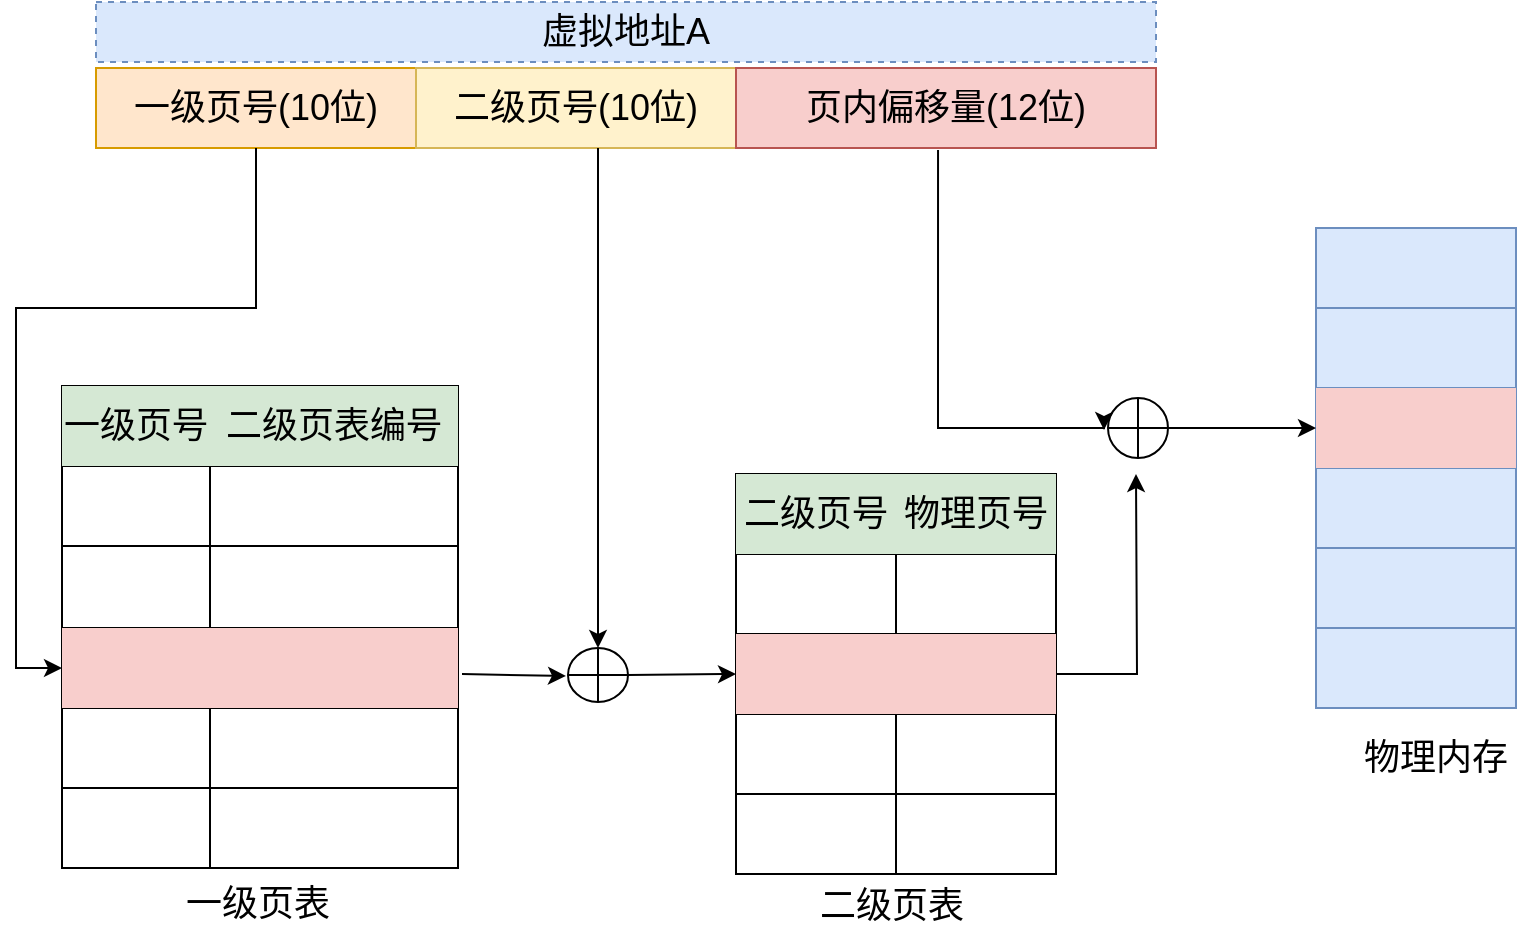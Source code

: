 <mxfile version="21.6.6" type="github">
  <diagram name="第 1 页" id="KKkO62RH176LLWH5jWOu">
    <mxGraphModel dx="880" dy="446" grid="1" gridSize="10" guides="1" tooltips="1" connect="1" arrows="1" fold="1" page="1" pageScale="1" pageWidth="827" pageHeight="1169" math="0" shadow="0">
      <root>
        <mxCell id="0" />
        <mxCell id="1" parent="0" />
        <mxCell id="-ZaLptZrlX2X9f9rPi4m-1" value="一级页号(10位)" style="rounded=0;whiteSpace=wrap;html=1;fontSize=18;fillColor=#ffe6cc;strokeColor=#d79b00;" parent="1" vertex="1">
          <mxGeometry x="80" y="200" width="160" height="40" as="geometry" />
        </mxCell>
        <mxCell id="-ZaLptZrlX2X9f9rPi4m-2" value="二级页号(10位)" style="rounded=0;whiteSpace=wrap;html=1;fontSize=18;fillColor=#fff2cc;strokeColor=#d6b656;" parent="1" vertex="1">
          <mxGeometry x="240" y="200" width="160" height="40" as="geometry" />
        </mxCell>
        <mxCell id="-ZaLptZrlX2X9f9rPi4m-3" value="页内偏移量(12位)" style="rounded=0;whiteSpace=wrap;html=1;fontSize=18;fillColor=#f8cecc;strokeColor=#b85450;" parent="1" vertex="1">
          <mxGeometry x="400" y="200" width="210" height="40" as="geometry" />
        </mxCell>
        <mxCell id="-ZaLptZrlX2X9f9rPi4m-5" value="虚拟地址A" style="text;html=1;strokeColor=#6c8ebf;fillColor=#dae8fc;align=center;verticalAlign=middle;whiteSpace=wrap;rounded=0;dashed=1;fontSize=18;" parent="1" vertex="1">
          <mxGeometry x="80" y="167" width="530" height="30" as="geometry" />
        </mxCell>
        <mxCell id="-ZaLptZrlX2X9f9rPi4m-6" value="" style="shape=table;startSize=0;container=1;collapsible=0;childLayout=tableLayout;fontSize=18;" parent="1" vertex="1">
          <mxGeometry x="63" y="359" width="198" height="241" as="geometry" />
        </mxCell>
        <mxCell id="-ZaLptZrlX2X9f9rPi4m-7" value="" style="shape=tableRow;horizontal=0;startSize=0;swimlaneHead=0;swimlaneBody=0;strokeColor=inherit;top=0;left=0;bottom=0;right=0;collapsible=0;dropTarget=0;fillColor=none;points=[[0,0.5],[1,0.5]];portConstraint=eastwest;fontSize=18;" parent="-ZaLptZrlX2X9f9rPi4m-6" vertex="1">
          <mxGeometry width="198" height="40" as="geometry" />
        </mxCell>
        <mxCell id="-ZaLptZrlX2X9f9rPi4m-8" value="一级页号" style="shape=partialRectangle;html=1;whiteSpace=wrap;connectable=0;strokeColor=#82b366;overflow=hidden;fillColor=#d5e8d4;top=0;left=0;bottom=0;right=0;pointerEvents=1;fontSize=18;" parent="-ZaLptZrlX2X9f9rPi4m-7" vertex="1">
          <mxGeometry width="74" height="40" as="geometry">
            <mxRectangle width="74" height="40" as="alternateBounds" />
          </mxGeometry>
        </mxCell>
        <mxCell id="-ZaLptZrlX2X9f9rPi4m-9" value="二级页表编号" style="shape=partialRectangle;html=1;whiteSpace=wrap;connectable=0;strokeColor=#82b366;overflow=hidden;fillColor=#d5e8d4;top=0;left=0;bottom=0;right=0;pointerEvents=1;fontSize=18;" parent="-ZaLptZrlX2X9f9rPi4m-7" vertex="1">
          <mxGeometry x="74" width="124" height="40" as="geometry">
            <mxRectangle width="124" height="40" as="alternateBounds" />
          </mxGeometry>
        </mxCell>
        <mxCell id="-ZaLptZrlX2X9f9rPi4m-10" value="" style="shape=tableRow;horizontal=0;startSize=0;swimlaneHead=0;swimlaneBody=0;strokeColor=inherit;top=0;left=0;bottom=0;right=0;collapsible=0;dropTarget=0;fillColor=none;points=[[0,0.5],[1,0.5]];portConstraint=eastwest;fontSize=18;" parent="-ZaLptZrlX2X9f9rPi4m-6" vertex="1">
          <mxGeometry y="40" width="198" height="40" as="geometry" />
        </mxCell>
        <mxCell id="-ZaLptZrlX2X9f9rPi4m-11" value="" style="shape=partialRectangle;html=1;whiteSpace=wrap;connectable=0;strokeColor=inherit;overflow=hidden;fillColor=none;top=0;left=0;bottom=0;right=0;pointerEvents=1;fontSize=18;" parent="-ZaLptZrlX2X9f9rPi4m-10" vertex="1">
          <mxGeometry width="74" height="40" as="geometry">
            <mxRectangle width="74" height="40" as="alternateBounds" />
          </mxGeometry>
        </mxCell>
        <mxCell id="-ZaLptZrlX2X9f9rPi4m-12" value="" style="shape=partialRectangle;html=1;whiteSpace=wrap;connectable=0;strokeColor=inherit;overflow=hidden;fillColor=none;top=0;left=0;bottom=0;right=0;pointerEvents=1;fontSize=18;" parent="-ZaLptZrlX2X9f9rPi4m-10" vertex="1">
          <mxGeometry x="74" width="124" height="40" as="geometry">
            <mxRectangle width="124" height="40" as="alternateBounds" />
          </mxGeometry>
        </mxCell>
        <mxCell id="-ZaLptZrlX2X9f9rPi4m-13" value="" style="shape=tableRow;horizontal=0;startSize=0;swimlaneHead=0;swimlaneBody=0;strokeColor=inherit;top=0;left=0;bottom=0;right=0;collapsible=0;dropTarget=0;fillColor=none;points=[[0,0.5],[1,0.5]];portConstraint=eastwest;fontSize=18;" parent="-ZaLptZrlX2X9f9rPi4m-6" vertex="1">
          <mxGeometry y="80" width="198" height="41" as="geometry" />
        </mxCell>
        <mxCell id="-ZaLptZrlX2X9f9rPi4m-14" value="" style="shape=partialRectangle;html=1;whiteSpace=wrap;connectable=0;strokeColor=inherit;overflow=hidden;fillColor=none;top=0;left=0;bottom=0;right=0;pointerEvents=1;fontSize=18;" parent="-ZaLptZrlX2X9f9rPi4m-13" vertex="1">
          <mxGeometry width="74" height="41" as="geometry">
            <mxRectangle width="74" height="41" as="alternateBounds" />
          </mxGeometry>
        </mxCell>
        <mxCell id="-ZaLptZrlX2X9f9rPi4m-15" value="" style="shape=partialRectangle;html=1;whiteSpace=wrap;connectable=0;strokeColor=inherit;overflow=hidden;fillColor=none;top=0;left=0;bottom=0;right=0;pointerEvents=1;fontSize=18;" parent="-ZaLptZrlX2X9f9rPi4m-13" vertex="1">
          <mxGeometry x="74" width="124" height="41" as="geometry">
            <mxRectangle width="124" height="41" as="alternateBounds" />
          </mxGeometry>
        </mxCell>
        <mxCell id="-ZaLptZrlX2X9f9rPi4m-16" value="" style="shape=tableRow;horizontal=0;startSize=0;swimlaneHead=0;swimlaneBody=0;strokeColor=inherit;top=0;left=0;bottom=0;right=0;collapsible=0;dropTarget=0;fillColor=none;points=[[0,0.5],[1,0.5]];portConstraint=eastwest;fontSize=18;" parent="-ZaLptZrlX2X9f9rPi4m-6" vertex="1">
          <mxGeometry y="121" width="198" height="40" as="geometry" />
        </mxCell>
        <mxCell id="-ZaLptZrlX2X9f9rPi4m-17" value="" style="shape=partialRectangle;html=1;whiteSpace=wrap;connectable=0;strokeColor=#b85450;overflow=hidden;fillColor=#f8cecc;top=0;left=0;bottom=0;right=0;pointerEvents=1;fontSize=18;" parent="-ZaLptZrlX2X9f9rPi4m-16" vertex="1">
          <mxGeometry width="74" height="40" as="geometry">
            <mxRectangle width="74" height="40" as="alternateBounds" />
          </mxGeometry>
        </mxCell>
        <mxCell id="-ZaLptZrlX2X9f9rPi4m-18" value="" style="shape=partialRectangle;html=1;whiteSpace=wrap;connectable=0;strokeColor=#b85450;overflow=hidden;fillColor=#f8cecc;top=0;left=0;bottom=0;right=0;pointerEvents=1;fontSize=18;" parent="-ZaLptZrlX2X9f9rPi4m-16" vertex="1">
          <mxGeometry x="74" width="124" height="40" as="geometry">
            <mxRectangle width="124" height="40" as="alternateBounds" />
          </mxGeometry>
        </mxCell>
        <mxCell id="-ZaLptZrlX2X9f9rPi4m-81" value="" style="shape=tableRow;horizontal=0;startSize=0;swimlaneHead=0;swimlaneBody=0;strokeColor=inherit;top=0;left=0;bottom=0;right=0;collapsible=0;dropTarget=0;fillColor=none;points=[[0,0.5],[1,0.5]];portConstraint=eastwest;fontSize=18;" parent="-ZaLptZrlX2X9f9rPi4m-6" vertex="1">
          <mxGeometry y="161" width="198" height="40" as="geometry" />
        </mxCell>
        <mxCell id="-ZaLptZrlX2X9f9rPi4m-82" value="" style="shape=partialRectangle;html=1;whiteSpace=wrap;connectable=0;strokeColor=inherit;overflow=hidden;fillColor=none;top=0;left=0;bottom=0;right=0;pointerEvents=1;fontSize=18;" parent="-ZaLptZrlX2X9f9rPi4m-81" vertex="1">
          <mxGeometry width="74" height="40" as="geometry">
            <mxRectangle width="74" height="40" as="alternateBounds" />
          </mxGeometry>
        </mxCell>
        <mxCell id="-ZaLptZrlX2X9f9rPi4m-83" value="" style="shape=partialRectangle;html=1;whiteSpace=wrap;connectable=0;strokeColor=inherit;overflow=hidden;fillColor=none;top=0;left=0;bottom=0;right=0;pointerEvents=1;fontSize=18;" parent="-ZaLptZrlX2X9f9rPi4m-81" vertex="1">
          <mxGeometry x="74" width="124" height="40" as="geometry">
            <mxRectangle width="124" height="40" as="alternateBounds" />
          </mxGeometry>
        </mxCell>
        <mxCell id="-ZaLptZrlX2X9f9rPi4m-19" value="" style="shape=tableRow;horizontal=0;startSize=0;swimlaneHead=0;swimlaneBody=0;strokeColor=inherit;top=0;left=0;bottom=0;right=0;collapsible=0;dropTarget=0;fillColor=none;points=[[0,0.5],[1,0.5]];portConstraint=eastwest;fontSize=18;" parent="-ZaLptZrlX2X9f9rPi4m-6" vertex="1">
          <mxGeometry y="201" width="198" height="40" as="geometry" />
        </mxCell>
        <mxCell id="-ZaLptZrlX2X9f9rPi4m-20" value="" style="shape=partialRectangle;html=1;whiteSpace=wrap;connectable=0;strokeColor=inherit;overflow=hidden;fillColor=none;top=0;left=0;bottom=0;right=0;pointerEvents=1;fontSize=18;" parent="-ZaLptZrlX2X9f9rPi4m-19" vertex="1">
          <mxGeometry width="74" height="40" as="geometry">
            <mxRectangle width="74" height="40" as="alternateBounds" />
          </mxGeometry>
        </mxCell>
        <mxCell id="-ZaLptZrlX2X9f9rPi4m-21" value="" style="shape=partialRectangle;html=1;whiteSpace=wrap;connectable=0;strokeColor=inherit;overflow=hidden;fillColor=none;top=0;left=0;bottom=0;right=0;pointerEvents=1;fontSize=18;" parent="-ZaLptZrlX2X9f9rPi4m-19" vertex="1">
          <mxGeometry x="74" width="124" height="40" as="geometry">
            <mxRectangle width="124" height="40" as="alternateBounds" />
          </mxGeometry>
        </mxCell>
        <mxCell id="-ZaLptZrlX2X9f9rPi4m-22" value="" style="endArrow=classic;html=1;rounded=0;exitX=0.5;exitY=1;exitDx=0;exitDy=0;entryX=0;entryY=0.5;entryDx=0;entryDy=0;edgeStyle=orthogonalEdgeStyle;fontSize=18;" parent="1" source="-ZaLptZrlX2X9f9rPi4m-1" target="-ZaLptZrlX2X9f9rPi4m-16" edge="1">
          <mxGeometry width="50" height="50" relative="1" as="geometry">
            <mxPoint x="390" y="360" as="sourcePoint" />
            <mxPoint x="440" y="310" as="targetPoint" />
            <Array as="points">
              <mxPoint x="160" y="320" />
              <mxPoint x="40" y="320" />
              <mxPoint x="40" y="500" />
            </Array>
          </mxGeometry>
        </mxCell>
        <mxCell id="-ZaLptZrlX2X9f9rPi4m-23" value="" style="shape=table;startSize=0;container=1;collapsible=0;childLayout=tableLayout;fontSize=18;" parent="1" vertex="1">
          <mxGeometry x="400" y="403" width="160" height="200" as="geometry" />
        </mxCell>
        <mxCell id="-ZaLptZrlX2X9f9rPi4m-24" value="" style="shape=tableRow;horizontal=0;startSize=0;swimlaneHead=0;swimlaneBody=0;strokeColor=inherit;top=0;left=0;bottom=0;right=0;collapsible=0;dropTarget=0;fillColor=none;points=[[0,0.5],[1,0.5]];portConstraint=eastwest;fontSize=18;" parent="-ZaLptZrlX2X9f9rPi4m-23" vertex="1">
          <mxGeometry width="160" height="40" as="geometry" />
        </mxCell>
        <mxCell id="-ZaLptZrlX2X9f9rPi4m-25" value="二级页号" style="shape=partialRectangle;html=1;whiteSpace=wrap;connectable=0;strokeColor=#82b366;overflow=hidden;fillColor=#d5e8d4;top=0;left=0;bottom=0;right=0;pointerEvents=1;fontSize=18;" parent="-ZaLptZrlX2X9f9rPi4m-24" vertex="1">
          <mxGeometry width="80" height="40" as="geometry">
            <mxRectangle width="80" height="40" as="alternateBounds" />
          </mxGeometry>
        </mxCell>
        <mxCell id="-ZaLptZrlX2X9f9rPi4m-26" value="物理页号" style="shape=partialRectangle;html=1;whiteSpace=wrap;connectable=0;strokeColor=#82b366;overflow=hidden;fillColor=#d5e8d4;top=0;left=0;bottom=0;right=0;pointerEvents=1;fontSize=18;" parent="-ZaLptZrlX2X9f9rPi4m-24" vertex="1">
          <mxGeometry x="80" width="80" height="40" as="geometry">
            <mxRectangle width="80" height="40" as="alternateBounds" />
          </mxGeometry>
        </mxCell>
        <mxCell id="-ZaLptZrlX2X9f9rPi4m-27" value="" style="shape=tableRow;horizontal=0;startSize=0;swimlaneHead=0;swimlaneBody=0;strokeColor=inherit;top=0;left=0;bottom=0;right=0;collapsible=0;dropTarget=0;fillColor=none;points=[[0,0.5],[1,0.5]];portConstraint=eastwest;fontSize=18;" parent="-ZaLptZrlX2X9f9rPi4m-23" vertex="1">
          <mxGeometry y="40" width="160" height="40" as="geometry" />
        </mxCell>
        <mxCell id="-ZaLptZrlX2X9f9rPi4m-28" value="" style="shape=partialRectangle;html=1;whiteSpace=wrap;connectable=0;strokeColor=inherit;overflow=hidden;fillColor=none;top=0;left=0;bottom=0;right=0;pointerEvents=1;fontSize=18;" parent="-ZaLptZrlX2X9f9rPi4m-27" vertex="1">
          <mxGeometry width="80" height="40" as="geometry">
            <mxRectangle width="80" height="40" as="alternateBounds" />
          </mxGeometry>
        </mxCell>
        <mxCell id="-ZaLptZrlX2X9f9rPi4m-29" value="" style="shape=partialRectangle;html=1;whiteSpace=wrap;connectable=0;strokeColor=inherit;overflow=hidden;fillColor=none;top=0;left=0;bottom=0;right=0;pointerEvents=1;fontSize=18;" parent="-ZaLptZrlX2X9f9rPi4m-27" vertex="1">
          <mxGeometry x="80" width="80" height="40" as="geometry">
            <mxRectangle width="80" height="40" as="alternateBounds" />
          </mxGeometry>
        </mxCell>
        <mxCell id="-ZaLptZrlX2X9f9rPi4m-30" value="" style="shape=tableRow;horizontal=0;startSize=0;swimlaneHead=0;swimlaneBody=0;strokeColor=#b85450;top=0;left=0;bottom=0;right=0;collapsible=0;dropTarget=0;fillColor=#f8cecc;points=[[0,0.5],[1,0.5]];portConstraint=eastwest;fontSize=18;" parent="-ZaLptZrlX2X9f9rPi4m-23" vertex="1">
          <mxGeometry y="80" width="160" height="40" as="geometry" />
        </mxCell>
        <mxCell id="-ZaLptZrlX2X9f9rPi4m-31" value="" style="shape=partialRectangle;html=1;whiteSpace=wrap;connectable=0;strokeColor=#b85450;overflow=hidden;fillColor=#f8cecc;top=0;left=0;bottom=0;right=0;pointerEvents=1;fontSize=18;" parent="-ZaLptZrlX2X9f9rPi4m-30" vertex="1">
          <mxGeometry width="80" height="40" as="geometry">
            <mxRectangle width="80" height="40" as="alternateBounds" />
          </mxGeometry>
        </mxCell>
        <mxCell id="-ZaLptZrlX2X9f9rPi4m-32" value="" style="shape=partialRectangle;html=1;whiteSpace=wrap;connectable=0;strokeColor=#b85450;overflow=hidden;fillColor=#f8cecc;top=0;left=0;bottom=0;right=0;pointerEvents=1;fontSize=18;" parent="-ZaLptZrlX2X9f9rPi4m-30" vertex="1">
          <mxGeometry x="80" width="80" height="40" as="geometry">
            <mxRectangle width="80" height="40" as="alternateBounds" />
          </mxGeometry>
        </mxCell>
        <mxCell id="-ZaLptZrlX2X9f9rPi4m-33" value="" style="shape=tableRow;horizontal=0;startSize=0;swimlaneHead=0;swimlaneBody=0;strokeColor=inherit;top=0;left=0;bottom=0;right=0;collapsible=0;dropTarget=0;fillColor=none;points=[[0,0.5],[1,0.5]];portConstraint=eastwest;fontSize=18;" parent="-ZaLptZrlX2X9f9rPi4m-23" vertex="1">
          <mxGeometry y="120" width="160" height="40" as="geometry" />
        </mxCell>
        <mxCell id="-ZaLptZrlX2X9f9rPi4m-34" value="" style="shape=partialRectangle;html=1;whiteSpace=wrap;connectable=0;strokeColor=inherit;overflow=hidden;fillColor=none;top=0;left=0;bottom=0;right=0;pointerEvents=1;fontSize=18;" parent="-ZaLptZrlX2X9f9rPi4m-33" vertex="1">
          <mxGeometry width="80" height="40" as="geometry">
            <mxRectangle width="80" height="40" as="alternateBounds" />
          </mxGeometry>
        </mxCell>
        <mxCell id="-ZaLptZrlX2X9f9rPi4m-35" value="" style="shape=partialRectangle;html=1;whiteSpace=wrap;connectable=0;strokeColor=inherit;overflow=hidden;fillColor=none;top=0;left=0;bottom=0;right=0;pointerEvents=1;fontSize=18;" parent="-ZaLptZrlX2X9f9rPi4m-33" vertex="1">
          <mxGeometry x="80" width="80" height="40" as="geometry">
            <mxRectangle width="80" height="40" as="alternateBounds" />
          </mxGeometry>
        </mxCell>
        <mxCell id="-ZaLptZrlX2X9f9rPi4m-36" value="" style="shape=tableRow;horizontal=0;startSize=0;swimlaneHead=0;swimlaneBody=0;strokeColor=inherit;top=0;left=0;bottom=0;right=0;collapsible=0;dropTarget=0;fillColor=none;points=[[0,0.5],[1,0.5]];portConstraint=eastwest;fontSize=18;" parent="-ZaLptZrlX2X9f9rPi4m-23" vertex="1">
          <mxGeometry y="160" width="160" height="40" as="geometry" />
        </mxCell>
        <mxCell id="-ZaLptZrlX2X9f9rPi4m-37" value="" style="shape=partialRectangle;html=1;whiteSpace=wrap;connectable=0;strokeColor=inherit;overflow=hidden;fillColor=none;top=0;left=0;bottom=0;right=0;pointerEvents=1;fontSize=18;" parent="-ZaLptZrlX2X9f9rPi4m-36" vertex="1">
          <mxGeometry width="80" height="40" as="geometry">
            <mxRectangle width="80" height="40" as="alternateBounds" />
          </mxGeometry>
        </mxCell>
        <mxCell id="-ZaLptZrlX2X9f9rPi4m-38" value="" style="shape=partialRectangle;html=1;whiteSpace=wrap;connectable=0;strokeColor=inherit;overflow=hidden;fillColor=none;top=0;left=0;bottom=0;right=0;pointerEvents=1;fontSize=18;" parent="-ZaLptZrlX2X9f9rPi4m-36" vertex="1">
          <mxGeometry x="80" width="80" height="40" as="geometry">
            <mxRectangle width="80" height="40" as="alternateBounds" />
          </mxGeometry>
        </mxCell>
        <mxCell id="-ZaLptZrlX2X9f9rPi4m-39" value="" style="shape=table;startSize=0;container=1;collapsible=0;childLayout=tableLayout;fillColor=#dae8fc;strokeColor=#6c8ebf;fontSize=18;" parent="1" vertex="1">
          <mxGeometry x="690" y="280" width="100" height="240" as="geometry" />
        </mxCell>
        <mxCell id="-ZaLptZrlX2X9f9rPi4m-40" value="" style="shape=tableRow;horizontal=0;startSize=0;swimlaneHead=0;swimlaneBody=0;strokeColor=inherit;top=0;left=0;bottom=0;right=0;collapsible=0;dropTarget=0;fillColor=none;points=[[0,0.5],[1,0.5]];portConstraint=eastwest;fontSize=18;" parent="-ZaLptZrlX2X9f9rPi4m-39" vertex="1">
          <mxGeometry width="100" height="40" as="geometry" />
        </mxCell>
        <mxCell id="-ZaLptZrlX2X9f9rPi4m-41" value="" style="shape=partialRectangle;html=1;whiteSpace=wrap;connectable=0;strokeColor=inherit;overflow=hidden;fillColor=none;top=0;left=0;bottom=0;right=0;pointerEvents=1;fontSize=18;" parent="-ZaLptZrlX2X9f9rPi4m-40" vertex="1">
          <mxGeometry width="100" height="40" as="geometry">
            <mxRectangle width="100" height="40" as="alternateBounds" />
          </mxGeometry>
        </mxCell>
        <mxCell id="-ZaLptZrlX2X9f9rPi4m-42" value="" style="shape=tableRow;horizontal=0;startSize=0;swimlaneHead=0;swimlaneBody=0;strokeColor=inherit;top=0;left=0;bottom=0;right=0;collapsible=0;dropTarget=0;fillColor=none;points=[[0,0.5],[1,0.5]];portConstraint=eastwest;fontSize=18;" parent="-ZaLptZrlX2X9f9rPi4m-39" vertex="1">
          <mxGeometry y="40" width="100" height="40" as="geometry" />
        </mxCell>
        <mxCell id="-ZaLptZrlX2X9f9rPi4m-43" value="" style="shape=partialRectangle;html=1;whiteSpace=wrap;connectable=0;strokeColor=inherit;overflow=hidden;fillColor=none;top=0;left=0;bottom=0;right=0;pointerEvents=1;fontSize=18;" parent="-ZaLptZrlX2X9f9rPi4m-42" vertex="1">
          <mxGeometry width="100" height="40" as="geometry">
            <mxRectangle width="100" height="40" as="alternateBounds" />
          </mxGeometry>
        </mxCell>
        <mxCell id="-ZaLptZrlX2X9f9rPi4m-44" value="" style="shape=tableRow;horizontal=0;startSize=0;swimlaneHead=0;swimlaneBody=0;strokeColor=inherit;top=0;left=0;bottom=0;right=0;collapsible=0;dropTarget=0;fillColor=none;points=[[0,0.5],[1,0.5]];portConstraint=eastwest;fontSize=18;" parent="-ZaLptZrlX2X9f9rPi4m-39" vertex="1">
          <mxGeometry y="80" width="100" height="40" as="geometry" />
        </mxCell>
        <mxCell id="-ZaLptZrlX2X9f9rPi4m-45" value="" style="shape=partialRectangle;html=1;whiteSpace=wrap;connectable=0;strokeColor=#b85450;overflow=hidden;fillColor=#f8cecc;top=0;left=0;bottom=0;right=0;pointerEvents=1;fontSize=18;" parent="-ZaLptZrlX2X9f9rPi4m-44" vertex="1">
          <mxGeometry width="100" height="40" as="geometry">
            <mxRectangle width="100" height="40" as="alternateBounds" />
          </mxGeometry>
        </mxCell>
        <mxCell id="-ZaLptZrlX2X9f9rPi4m-46" value="" style="shape=tableRow;horizontal=0;startSize=0;swimlaneHead=0;swimlaneBody=0;strokeColor=inherit;top=0;left=0;bottom=0;right=0;collapsible=0;dropTarget=0;fillColor=none;points=[[0,0.5],[1,0.5]];portConstraint=eastwest;fontSize=18;" parent="-ZaLptZrlX2X9f9rPi4m-39" vertex="1">
          <mxGeometry y="120" width="100" height="40" as="geometry" />
        </mxCell>
        <mxCell id="-ZaLptZrlX2X9f9rPi4m-47" value="" style="shape=partialRectangle;html=1;whiteSpace=wrap;connectable=0;strokeColor=inherit;overflow=hidden;fillColor=none;top=0;left=0;bottom=0;right=0;pointerEvents=1;fontSize=18;" parent="-ZaLptZrlX2X9f9rPi4m-46" vertex="1">
          <mxGeometry width="100" height="40" as="geometry">
            <mxRectangle width="100" height="40" as="alternateBounds" />
          </mxGeometry>
        </mxCell>
        <mxCell id="-ZaLptZrlX2X9f9rPi4m-48" value="" style="shape=tableRow;horizontal=0;startSize=0;swimlaneHead=0;swimlaneBody=0;strokeColor=inherit;top=0;left=0;bottom=0;right=0;collapsible=0;dropTarget=0;fillColor=none;points=[[0,0.5],[1,0.5]];portConstraint=eastwest;fontSize=18;" parent="-ZaLptZrlX2X9f9rPi4m-39" vertex="1">
          <mxGeometry y="160" width="100" height="40" as="geometry" />
        </mxCell>
        <mxCell id="-ZaLptZrlX2X9f9rPi4m-49" value="" style="shape=partialRectangle;html=1;whiteSpace=wrap;connectable=0;strokeColor=inherit;overflow=hidden;fillColor=none;top=0;left=0;bottom=0;right=0;pointerEvents=1;fontSize=18;" parent="-ZaLptZrlX2X9f9rPi4m-48" vertex="1">
          <mxGeometry width="100" height="40" as="geometry">
            <mxRectangle width="100" height="40" as="alternateBounds" />
          </mxGeometry>
        </mxCell>
        <mxCell id="-ZaLptZrlX2X9f9rPi4m-50" value="" style="shape=tableRow;horizontal=0;startSize=0;swimlaneHead=0;swimlaneBody=0;strokeColor=inherit;top=0;left=0;bottom=0;right=0;collapsible=0;dropTarget=0;fillColor=none;points=[[0,0.5],[1,0.5]];portConstraint=eastwest;fontSize=18;" parent="-ZaLptZrlX2X9f9rPi4m-39" vertex="1">
          <mxGeometry y="200" width="100" height="40" as="geometry" />
        </mxCell>
        <mxCell id="-ZaLptZrlX2X9f9rPi4m-51" value="" style="shape=partialRectangle;html=1;whiteSpace=wrap;connectable=0;strokeColor=inherit;overflow=hidden;fillColor=none;top=0;left=0;bottom=0;right=0;pointerEvents=1;fontSize=18;" parent="-ZaLptZrlX2X9f9rPi4m-50" vertex="1">
          <mxGeometry width="100" height="40" as="geometry">
            <mxRectangle width="100" height="40" as="alternateBounds" />
          </mxGeometry>
        </mxCell>
        <mxCell id="-ZaLptZrlX2X9f9rPi4m-52" value="一级页表" style="text;html=1;strokeColor=none;fillColor=none;align=center;verticalAlign=middle;whiteSpace=wrap;rounded=0;fontSize=18;" parent="1" vertex="1">
          <mxGeometry x="111" y="603" width="100" height="30" as="geometry" />
        </mxCell>
        <mxCell id="-ZaLptZrlX2X9f9rPi4m-53" value="物理内存" style="text;html=1;strokeColor=none;fillColor=none;align=center;verticalAlign=middle;whiteSpace=wrap;rounded=0;fontSize=18;" parent="1" vertex="1">
          <mxGeometry x="710" y="530" width="80" height="30" as="geometry" />
        </mxCell>
        <mxCell id="-ZaLptZrlX2X9f9rPi4m-71" value="二级页表" style="text;html=1;strokeColor=none;fillColor=none;align=center;verticalAlign=middle;whiteSpace=wrap;rounded=0;fontSize=18;" parent="1" vertex="1">
          <mxGeometry x="420" y="599" width="116" height="40" as="geometry" />
        </mxCell>
        <mxCell id="-ZaLptZrlX2X9f9rPi4m-72" value="" style="endArrow=classic;html=1;rounded=0;exitX=1;exitY=0.5;exitDx=0;exitDy=0;entryX=0;entryY=0.5;entryDx=0;entryDy=0;exitPerimeter=0;fontSize=18;" parent="1" source="-ZaLptZrlX2X9f9rPi4m-78" target="-ZaLptZrlX2X9f9rPi4m-30" edge="1">
          <mxGeometry width="50" height="50" relative="1" as="geometry">
            <mxPoint x="390" y="447" as="sourcePoint" />
            <mxPoint x="440" y="397" as="targetPoint" />
          </mxGeometry>
        </mxCell>
        <mxCell id="-ZaLptZrlX2X9f9rPi4m-73" value="" style="endArrow=classic;html=1;rounded=0;exitX=1;exitY=0.5;exitDx=0;exitDy=0;exitPerimeter=0;entryX=0;entryY=0.5;entryDx=0;entryDy=0;fontSize=18;" parent="1" source="-ZaLptZrlX2X9f9rPi4m-76" target="-ZaLptZrlX2X9f9rPi4m-44" edge="1">
          <mxGeometry width="50" height="50" relative="1" as="geometry">
            <mxPoint x="390" y="460" as="sourcePoint" />
            <mxPoint x="440" y="410" as="targetPoint" />
          </mxGeometry>
        </mxCell>
        <mxCell id="-ZaLptZrlX2X9f9rPi4m-75" value="" style="endArrow=classic;html=1;rounded=0;exitX=1;exitY=0.5;exitDx=0;exitDy=0;edgeStyle=orthogonalEdgeStyle;entryX=0.5;entryY=1;entryDx=0;entryDy=0;entryPerimeter=0;fontSize=18;" parent="1" source="-ZaLptZrlX2X9f9rPi4m-30" edge="1">
          <mxGeometry width="50" height="50" relative="1" as="geometry">
            <mxPoint x="390" y="474" as="sourcePoint" />
            <mxPoint x="600" y="403" as="targetPoint" />
          </mxGeometry>
        </mxCell>
        <mxCell id="-ZaLptZrlX2X9f9rPi4m-76" value="" style="verticalLabelPosition=bottom;verticalAlign=top;html=1;shape=mxgraph.flowchart.summing_function;fontSize=18;" parent="1" vertex="1">
          <mxGeometry x="586" y="365" width="30" height="30" as="geometry" />
        </mxCell>
        <mxCell id="-ZaLptZrlX2X9f9rPi4m-77" value="" style="endArrow=classic;html=1;rounded=0;exitX=0.462;exitY=1.025;exitDx=0;exitDy=0;exitPerimeter=0;edgeStyle=orthogonalEdgeStyle;fontSize=18;" parent="1" edge="1">
          <mxGeometry width="50" height="50" relative="1" as="geometry">
            <mxPoint x="501.02" y="241" as="sourcePoint" />
            <mxPoint x="584" y="381" as="targetPoint" />
            <Array as="points">
              <mxPoint x="501" y="380" />
            </Array>
          </mxGeometry>
        </mxCell>
        <mxCell id="-ZaLptZrlX2X9f9rPi4m-79" value="" style="endArrow=classic;html=1;rounded=0;exitX=0.5;exitY=1;exitDx=0;exitDy=0;edgeStyle=orthogonalEdgeStyle;entryX=0.5;entryY=0;entryDx=0;entryDy=0;entryPerimeter=0;fontSize=18;" parent="1" edge="1">
          <mxGeometry width="50" height="50" relative="1" as="geometry">
            <mxPoint x="331" y="240" as="sourcePoint" />
            <mxPoint x="331" y="490" as="targetPoint" />
          </mxGeometry>
        </mxCell>
        <mxCell id="-ZaLptZrlX2X9f9rPi4m-78" value="" style="verticalLabelPosition=bottom;verticalAlign=top;html=1;shape=mxgraph.flowchart.summing_function;fontSize=18;" parent="1" vertex="1">
          <mxGeometry x="316" y="490" width="30" height="27" as="geometry" />
        </mxCell>
        <mxCell id="-ZaLptZrlX2X9f9rPi4m-80" value="" style="endArrow=classic;html=1;rounded=0;fontSize=18;exitX=1;exitY=0.5;exitDx=0;exitDy=0;" parent="1" edge="1">
          <mxGeometry width="50" height="50" relative="1" as="geometry">
            <mxPoint x="263" y="503" as="sourcePoint" />
            <mxPoint x="315" y="504" as="targetPoint" />
          </mxGeometry>
        </mxCell>
      </root>
    </mxGraphModel>
  </diagram>
</mxfile>
